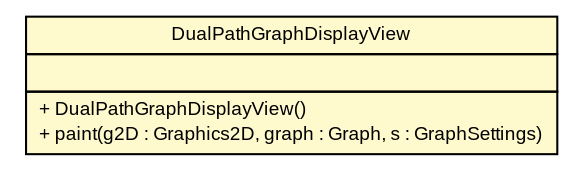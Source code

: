 #!/usr/local/bin/dot
#
# Class diagram 
# Generated by UMLGraph version R5_6 (http://www.umlgraph.org/)
#

digraph G {
	edge [fontname="arial",fontsize=10,labelfontname="arial",labelfontsize=10];
	node [fontname="arial",fontsize=10,shape=plaintext];
	nodesep=0.25;
	ranksep=0.5;
	// pfc.views.display.algorithms.DualPathGraphDisplayView
	c6709 [label=<<table title="pfc.views.display.algorithms.DualPathGraphDisplayView" border="0" cellborder="1" cellspacing="0" cellpadding="2" port="p" bgcolor="lemonChiffon" href="./DualPathGraphDisplayView.html">
		<tr><td><table border="0" cellspacing="0" cellpadding="1">
<tr><td align="center" balign="center"> DualPathGraphDisplayView </td></tr>
		</table></td></tr>
		<tr><td><table border="0" cellspacing="0" cellpadding="1">
<tr><td align="left" balign="left">  </td></tr>
		</table></td></tr>
		<tr><td><table border="0" cellspacing="0" cellpadding="1">
<tr><td align="left" balign="left"> + DualPathGraphDisplayView() </td></tr>
<tr><td align="left" balign="left"> + paint(g2D : Graphics2D, graph : Graph, s : GraphSettings) </td></tr>
		</table></td></tr>
		</table>>, URL="./DualPathGraphDisplayView.html", fontname="arial", fontcolor="black", fontsize=9.0];
}

